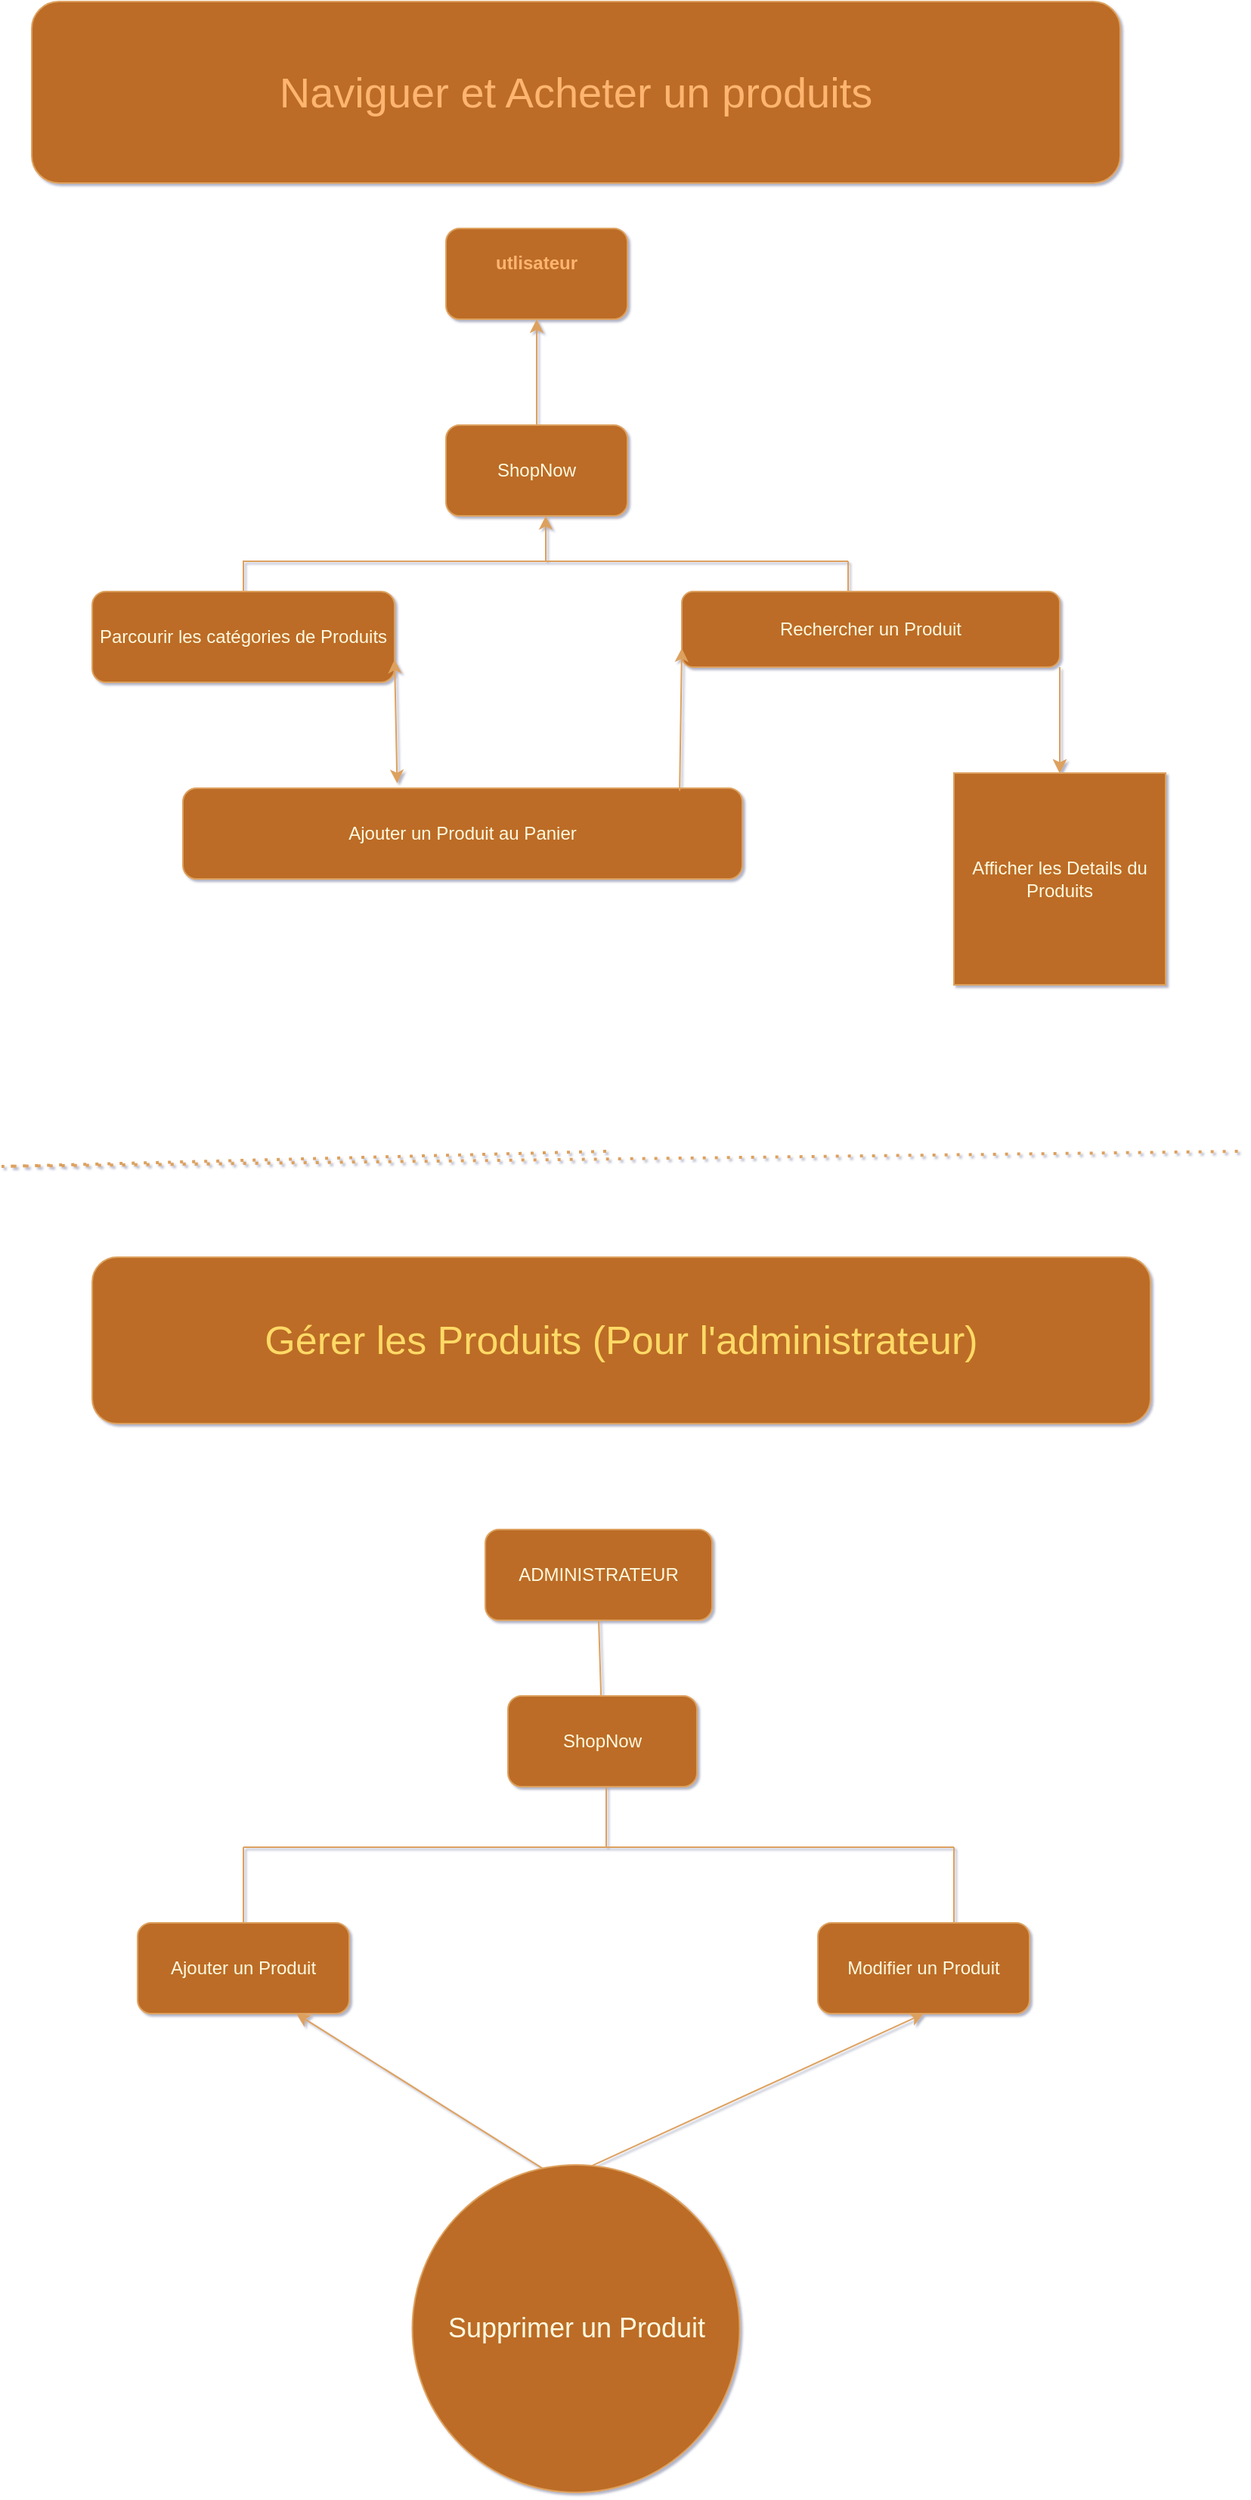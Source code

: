 <mxfile version="23.1.5" type="device">
  <diagram name="Page-1" id="_JGcx_igkK_Bv_8Hwadq">
    <mxGraphModel dx="1607" dy="1665" grid="1" gridSize="10" guides="1" tooltips="1" connect="1" arrows="1" fold="1" page="1" pageScale="1" pageWidth="827" pageHeight="1169" background="none" math="0" shadow="1">
      <root>
        <mxCell id="0" />
        <mxCell id="1" parent="0" />
        <mxCell id="e-0BJ2ygct_cpnlLezkP-1" value="&lt;b&gt;&lt;font color=&quot;#ffb570&quot;&gt;utlisateur&lt;/font&gt;&lt;/b&gt;&lt;div&gt;&lt;br&gt;&lt;/div&gt;" style="rounded=1;whiteSpace=wrap;html=1;labelBackgroundColor=none;fillColor=#BC6C25;strokeColor=#DDA15E;fontColor=#FEFAE0;" parent="1" vertex="1">
          <mxGeometry x="294" y="30" width="120" height="60" as="geometry" />
        </mxCell>
        <mxCell id="e-0BJ2ygct_cpnlLezkP-2" value="" style="endArrow=classic;html=1;rounded=0;entryX=0.5;entryY=1;entryDx=0;entryDy=0;labelBackgroundColor=none;strokeColor=#DDA15E;fontColor=default;" parent="1" target="e-0BJ2ygct_cpnlLezkP-1" edge="1">
          <mxGeometry width="50" height="50" relative="1" as="geometry">
            <mxPoint x="354" y="160" as="sourcePoint" />
            <mxPoint x="430" y="230" as="targetPoint" />
          </mxGeometry>
        </mxCell>
        <mxCell id="e-0BJ2ygct_cpnlLezkP-3" value="ShopNow" style="rounded=1;whiteSpace=wrap;html=1;labelBackgroundColor=none;fillColor=#BC6C25;strokeColor=#DDA15E;fontColor=#FEFAE0;" parent="1" vertex="1">
          <mxGeometry x="294" y="160" width="120" height="60" as="geometry" />
        </mxCell>
        <mxCell id="e-0BJ2ygct_cpnlLezkP-4" value="" style="endArrow=classic;html=1;rounded=0;labelBackgroundColor=none;strokeColor=#DDA15E;fontColor=default;" parent="1" edge="1">
          <mxGeometry width="50" height="50" relative="1" as="geometry">
            <mxPoint x="360" y="250" as="sourcePoint" />
            <mxPoint x="360" y="220" as="targetPoint" />
          </mxGeometry>
        </mxCell>
        <mxCell id="e-0BJ2ygct_cpnlLezkP-5" value="" style="endArrow=none;html=1;rounded=0;labelBackgroundColor=none;strokeColor=#DDA15E;fontColor=default;" parent="1" source="e-0BJ2ygct_cpnlLezkP-6" edge="1">
          <mxGeometry width="50" height="50" relative="1" as="geometry">
            <mxPoint x="160" y="260" as="sourcePoint" />
            <mxPoint x="560" y="250" as="targetPoint" />
            <Array as="points">
              <mxPoint x="160" y="250" />
            </Array>
          </mxGeometry>
        </mxCell>
        <mxCell id="e-0BJ2ygct_cpnlLezkP-7" value="" style="endArrow=none;html=1;rounded=0;labelBackgroundColor=none;strokeColor=#DDA15E;fontColor=default;" parent="1" target="e-0BJ2ygct_cpnlLezkP-6" edge="1">
          <mxGeometry width="50" height="50" relative="1" as="geometry">
            <mxPoint x="160" y="260" as="sourcePoint" />
            <mxPoint x="560" y="250" as="targetPoint" />
            <Array as="points" />
          </mxGeometry>
        </mxCell>
        <mxCell id="e-0BJ2ygct_cpnlLezkP-6" value="Parcourir les catégories de Produits" style="rounded=1;whiteSpace=wrap;html=1;labelBackgroundColor=none;fillColor=#BC6C25;strokeColor=#DDA15E;fontColor=#FEFAE0;" parent="1" vertex="1">
          <mxGeometry x="60" y="270" width="200" height="60" as="geometry" />
        </mxCell>
        <mxCell id="e-0BJ2ygct_cpnlLezkP-9" value="Rechercher un Produit" style="rounded=1;whiteSpace=wrap;html=1;labelBackgroundColor=none;fillColor=#BC6C25;strokeColor=#DDA15E;fontColor=#FEFAE0;" parent="1" vertex="1">
          <mxGeometry x="450" y="270" width="250" height="50" as="geometry" />
        </mxCell>
        <mxCell id="e-0BJ2ygct_cpnlLezkP-14" value="" style="endArrow=none;html=1;rounded=0;labelBackgroundColor=none;strokeColor=#DDA15E;fontColor=default;" parent="1" edge="1">
          <mxGeometry width="50" height="50" relative="1" as="geometry">
            <mxPoint x="560" y="270" as="sourcePoint" />
            <mxPoint x="560" y="250" as="targetPoint" />
          </mxGeometry>
        </mxCell>
        <mxCell id="e-0BJ2ygct_cpnlLezkP-18" value="Ajouter un Produit au Panier" style="rounded=1;whiteSpace=wrap;html=1;labelBackgroundColor=none;fillColor=#BC6C25;strokeColor=#DDA15E;fontColor=#FEFAE0;" parent="1" vertex="1">
          <mxGeometry x="120" y="400" width="370" height="60" as="geometry" />
        </mxCell>
        <mxCell id="e-0BJ2ygct_cpnlLezkP-19" value="" style="endArrow=classic;html=1;rounded=0;entryX=0;entryY=0.75;entryDx=0;entryDy=0;exitX=0.888;exitY=0.028;exitDx=0;exitDy=0;exitPerimeter=0;labelBackgroundColor=none;strokeColor=#DDA15E;fontColor=default;" parent="1" source="e-0BJ2ygct_cpnlLezkP-18" target="e-0BJ2ygct_cpnlLezkP-9" edge="1">
          <mxGeometry width="50" height="50" relative="1" as="geometry">
            <mxPoint x="450" y="390" as="sourcePoint" />
            <mxPoint x="430" y="230" as="targetPoint" />
          </mxGeometry>
        </mxCell>
        <mxCell id="e-0BJ2ygct_cpnlLezkP-20" value="" style="endArrow=classic;startArrow=classic;html=1;rounded=0;labelBackgroundColor=none;strokeColor=#DDA15E;fontColor=default;" parent="1" target="e-0BJ2ygct_cpnlLezkP-21" edge="1">
          <mxGeometry width="50" height="50" relative="1" as="geometry">
            <mxPoint x="700" y="390" as="sourcePoint" />
            <mxPoint x="700" y="390" as="targetPoint" />
            <Array as="points">
              <mxPoint x="700" y="320" />
            </Array>
          </mxGeometry>
        </mxCell>
        <mxCell id="e-0BJ2ygct_cpnlLezkP-21" value="Afficher les Details du Produits" style="whiteSpace=wrap;html=1;aspect=fixed;labelBackgroundColor=none;fillColor=#BC6C25;strokeColor=#DDA15E;fontColor=#FEFAE0;" parent="1" vertex="1">
          <mxGeometry x="630" y="390" width="140" height="140" as="geometry" />
        </mxCell>
        <mxCell id="e-0BJ2ygct_cpnlLezkP-22" value="" style="endArrow=classic;startArrow=classic;html=1;rounded=0;exitX=1;exitY=0.75;exitDx=0;exitDy=0;entryX=0.383;entryY=-0.054;entryDx=0;entryDy=0;entryPerimeter=0;labelBackgroundColor=none;strokeColor=#DDA15E;fontColor=default;" parent="1" source="e-0BJ2ygct_cpnlLezkP-6" target="e-0BJ2ygct_cpnlLezkP-18" edge="1">
          <mxGeometry width="50" height="50" relative="1" as="geometry">
            <mxPoint x="360" y="310" as="sourcePoint" />
            <mxPoint x="410" y="260" as="targetPoint" />
          </mxGeometry>
        </mxCell>
        <mxCell id="e-0BJ2ygct_cpnlLezkP-23" value="&lt;font color=&quot;#ffb570&quot; style=&quot;font-size: 28px;&quot;&gt;Naviguer et Acheter un produits&lt;/font&gt;" style="rounded=1;whiteSpace=wrap;html=1;labelBackgroundColor=none;fillColor=#BC6C25;strokeColor=#DDA15E;fontColor=#FEFAE0;" parent="1" vertex="1">
          <mxGeometry x="20" y="-120" width="720" height="120" as="geometry" />
        </mxCell>
        <mxCell id="e-0BJ2ygct_cpnlLezkP-24" value="&lt;font color=&quot;#ffd966&quot; style=&quot;font-size: 26px;&quot;&gt;Gérer les Produits (Pour l&#39;administrateur)&lt;/font&gt;" style="rounded=1;whiteSpace=wrap;html=1;labelBackgroundColor=none;fillColor=#BC6C25;strokeColor=#DDA15E;fontColor=#FEFAE0;" parent="1" vertex="1">
          <mxGeometry x="60" y="710" width="700" height="110" as="geometry" />
        </mxCell>
        <mxCell id="e-0BJ2ygct_cpnlLezkP-25" value="" style="endArrow=none;dashed=1;html=1;dashPattern=1 3;strokeWidth=2;rounded=0;labelBackgroundColor=none;strokeColor=#DDA15E;fontColor=default;" parent="1" edge="1">
          <mxGeometry width="50" height="50" relative="1" as="geometry">
            <mxPoint x="400" y="640" as="sourcePoint" />
            <mxPoint x="820" y="640" as="targetPoint" />
            <Array as="points">
              <mxPoint y="650" />
            </Array>
          </mxGeometry>
        </mxCell>
        <mxCell id="e-0BJ2ygct_cpnlLezkP-26" value="ADMINISTRATEUR" style="rounded=1;whiteSpace=wrap;html=1;labelBackgroundColor=none;fillColor=#BC6C25;strokeColor=#DDA15E;fontColor=#FEFAE0;" parent="1" vertex="1">
          <mxGeometry x="320" y="890" width="150" height="60" as="geometry" />
        </mxCell>
        <mxCell id="e-0BJ2ygct_cpnlLezkP-27" value="" style="endArrow=none;html=1;rounded=0;exitX=0.5;exitY=1;exitDx=0;exitDy=0;labelBackgroundColor=none;strokeColor=#DDA15E;fontColor=default;" parent="1" source="e-0BJ2ygct_cpnlLezkP-28" edge="1">
          <mxGeometry width="50" height="50" relative="1" as="geometry">
            <mxPoint x="370" y="790" as="sourcePoint" />
            <mxPoint x="395" y="1000" as="targetPoint" />
          </mxGeometry>
        </mxCell>
        <mxCell id="e-0BJ2ygct_cpnlLezkP-29" value="" style="endArrow=none;html=1;rounded=0;exitX=0.5;exitY=1;exitDx=0;exitDy=0;labelBackgroundColor=none;strokeColor=#DDA15E;fontColor=default;" parent="1" source="e-0BJ2ygct_cpnlLezkP-26" target="e-0BJ2ygct_cpnlLezkP-28" edge="1">
          <mxGeometry width="50" height="50" relative="1" as="geometry">
            <mxPoint x="395" y="950" as="sourcePoint" />
            <mxPoint x="395" y="1000" as="targetPoint" />
          </mxGeometry>
        </mxCell>
        <mxCell id="e-0BJ2ygct_cpnlLezkP-28" value="ShopNow" style="rounded=1;whiteSpace=wrap;html=1;labelBackgroundColor=none;fillColor=#BC6C25;strokeColor=#DDA15E;fontColor=#FEFAE0;" parent="1" vertex="1">
          <mxGeometry x="335" y="1000" width="125" height="60" as="geometry" />
        </mxCell>
        <mxCell id="e-0BJ2ygct_cpnlLezkP-30" value="" style="endArrow=none;html=1;rounded=0;labelBackgroundColor=none;strokeColor=#DDA15E;fontColor=default;" parent="1" edge="1">
          <mxGeometry width="50" height="50" relative="1" as="geometry">
            <mxPoint x="400" y="1100" as="sourcePoint" />
            <mxPoint x="400" y="1100" as="targetPoint" />
            <Array as="points">
              <mxPoint x="400" y="1060" />
            </Array>
          </mxGeometry>
        </mxCell>
        <mxCell id="e-0BJ2ygct_cpnlLezkP-31" value="" style="endArrow=none;html=1;rounded=0;labelBackgroundColor=none;strokeColor=#DDA15E;fontColor=default;" parent="1" edge="1">
          <mxGeometry width="50" height="50" relative="1" as="geometry">
            <mxPoint x="160" y="1100" as="sourcePoint" />
            <mxPoint x="630" y="1100" as="targetPoint" />
          </mxGeometry>
        </mxCell>
        <mxCell id="e-0BJ2ygct_cpnlLezkP-32" value="" style="endArrow=none;html=1;rounded=0;labelBackgroundColor=none;strokeColor=#DDA15E;fontColor=default;" parent="1" target="e-0BJ2ygct_cpnlLezkP-33" edge="1">
          <mxGeometry width="50" height="50" relative="1" as="geometry">
            <mxPoint x="160" y="1160" as="sourcePoint" />
            <mxPoint x="160" y="1100" as="targetPoint" />
          </mxGeometry>
        </mxCell>
        <mxCell id="e-0BJ2ygct_cpnlLezkP-33" value="Ajouter un Produit" style="rounded=1;whiteSpace=wrap;html=1;labelBackgroundColor=none;fillColor=#BC6C25;strokeColor=#DDA15E;fontColor=#FEFAE0;" parent="1" vertex="1">
          <mxGeometry x="90" y="1150" width="140" height="60" as="geometry" />
        </mxCell>
        <mxCell id="e-0BJ2ygct_cpnlLezkP-34" value="" style="endArrow=none;html=1;rounded=0;labelBackgroundColor=none;strokeColor=#DDA15E;fontColor=default;" parent="1" source="e-0BJ2ygct_cpnlLezkP-33" edge="1">
          <mxGeometry width="50" height="50" relative="1" as="geometry">
            <mxPoint x="380" y="1190" as="sourcePoint" />
            <mxPoint x="160" y="1100" as="targetPoint" />
          </mxGeometry>
        </mxCell>
        <mxCell id="e-0BJ2ygct_cpnlLezkP-35" value="Modifier un Produit" style="rounded=1;whiteSpace=wrap;html=1;labelBackgroundColor=none;fillColor=#BC6C25;strokeColor=#DDA15E;fontColor=#FEFAE0;" parent="1" vertex="1">
          <mxGeometry x="540" y="1150" width="140" height="60" as="geometry" />
        </mxCell>
        <mxCell id="e-0BJ2ygct_cpnlLezkP-36" value="" style="endArrow=none;html=1;rounded=0;labelBackgroundColor=none;strokeColor=#DDA15E;fontColor=default;" parent="1" edge="1">
          <mxGeometry width="50" height="50" relative="1" as="geometry">
            <mxPoint x="630" y="1150" as="sourcePoint" />
            <mxPoint x="630" y="1100" as="targetPoint" />
          </mxGeometry>
        </mxCell>
        <mxCell id="e-0BJ2ygct_cpnlLezkP-37" value="" style="endArrow=classic;startArrow=classic;html=1;rounded=0;exitX=0.75;exitY=1;exitDx=0;exitDy=0;labelBackgroundColor=none;strokeColor=#DDA15E;fontColor=default;" parent="1" source="e-0BJ2ygct_cpnlLezkP-33" edge="1">
          <mxGeometry width="50" height="50" relative="1" as="geometry">
            <mxPoint x="370" y="1190" as="sourcePoint" />
            <mxPoint x="370" y="1320" as="targetPoint" />
          </mxGeometry>
        </mxCell>
        <mxCell id="e-0BJ2ygct_cpnlLezkP-38" value="" style="endArrow=classic;startArrow=classic;html=1;rounded=0;entryX=0.5;entryY=1;entryDx=0;entryDy=0;labelBackgroundColor=none;strokeColor=#DDA15E;fontColor=default;" parent="1" target="e-0BJ2ygct_cpnlLezkP-35" edge="1">
          <mxGeometry width="50" height="50" relative="1" as="geometry">
            <mxPoint x="370" y="1320" as="sourcePoint" />
            <mxPoint x="420" y="1140" as="targetPoint" />
          </mxGeometry>
        </mxCell>
        <mxCell id="e-0BJ2ygct_cpnlLezkP-39" value="&lt;font style=&quot;font-size: 18px;&quot;&gt;Supprimer un Produit&lt;/font&gt;" style="ellipse;whiteSpace=wrap;html=1;aspect=fixed;labelBackgroundColor=none;fillColor=#BC6C25;strokeColor=#DDA15E;fontColor=#FEFAE0;" parent="1" vertex="1">
          <mxGeometry x="271.75" y="1310" width="216.5" height="216.5" as="geometry" />
        </mxCell>
      </root>
    </mxGraphModel>
  </diagram>
</mxfile>
